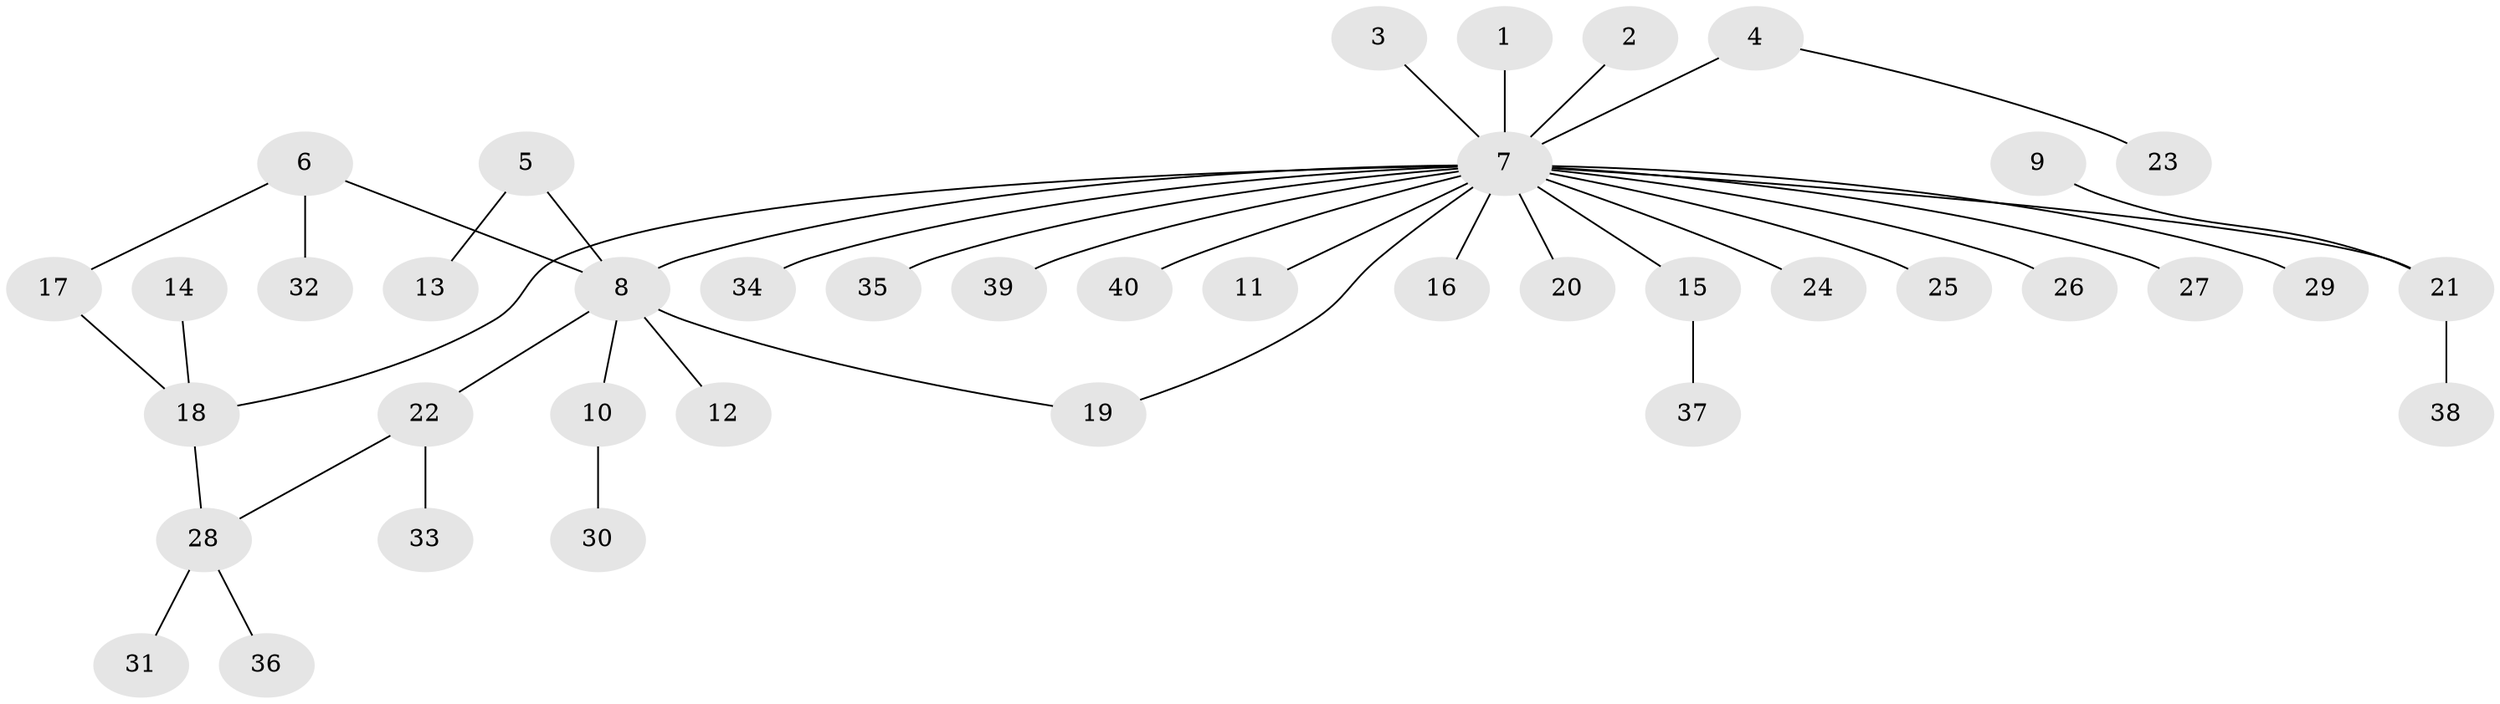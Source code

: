 // original degree distribution, {1: 0.6, 22: 0.015384615384615385, 9: 0.015384615384615385, 6: 0.015384615384615385, 2: 0.23076923076923078, 3: 0.07692307692307693, 4: 0.03076923076923077, 5: 0.015384615384615385}
// Generated by graph-tools (version 1.1) at 2025/36/03/04/25 23:36:48]
// undirected, 40 vertices, 42 edges
graph export_dot {
  node [color=gray90,style=filled];
  1;
  2;
  3;
  4;
  5;
  6;
  7;
  8;
  9;
  10;
  11;
  12;
  13;
  14;
  15;
  16;
  17;
  18;
  19;
  20;
  21;
  22;
  23;
  24;
  25;
  26;
  27;
  28;
  29;
  30;
  31;
  32;
  33;
  34;
  35;
  36;
  37;
  38;
  39;
  40;
  1 -- 7 [weight=1.0];
  2 -- 7 [weight=1.0];
  3 -- 7 [weight=1.0];
  4 -- 7 [weight=1.0];
  4 -- 23 [weight=1.0];
  5 -- 8 [weight=1.0];
  5 -- 13 [weight=1.0];
  6 -- 8 [weight=1.0];
  6 -- 17 [weight=1.0];
  6 -- 32 [weight=1.0];
  7 -- 8 [weight=1.0];
  7 -- 11 [weight=1.0];
  7 -- 15 [weight=1.0];
  7 -- 16 [weight=1.0];
  7 -- 18 [weight=1.0];
  7 -- 19 [weight=1.0];
  7 -- 20 [weight=1.0];
  7 -- 21 [weight=1.0];
  7 -- 24 [weight=1.0];
  7 -- 25 [weight=1.0];
  7 -- 26 [weight=1.0];
  7 -- 27 [weight=1.0];
  7 -- 29 [weight=1.0];
  7 -- 34 [weight=1.0];
  7 -- 35 [weight=1.0];
  7 -- 39 [weight=1.0];
  7 -- 40 [weight=1.0];
  8 -- 10 [weight=1.0];
  8 -- 12 [weight=1.0];
  8 -- 19 [weight=1.0];
  8 -- 22 [weight=1.0];
  9 -- 21 [weight=1.0];
  10 -- 30 [weight=1.0];
  14 -- 18 [weight=1.0];
  15 -- 37 [weight=1.0];
  17 -- 18 [weight=1.0];
  18 -- 28 [weight=1.0];
  21 -- 38 [weight=1.0];
  22 -- 28 [weight=1.0];
  22 -- 33 [weight=1.0];
  28 -- 31 [weight=1.0];
  28 -- 36 [weight=1.0];
}
